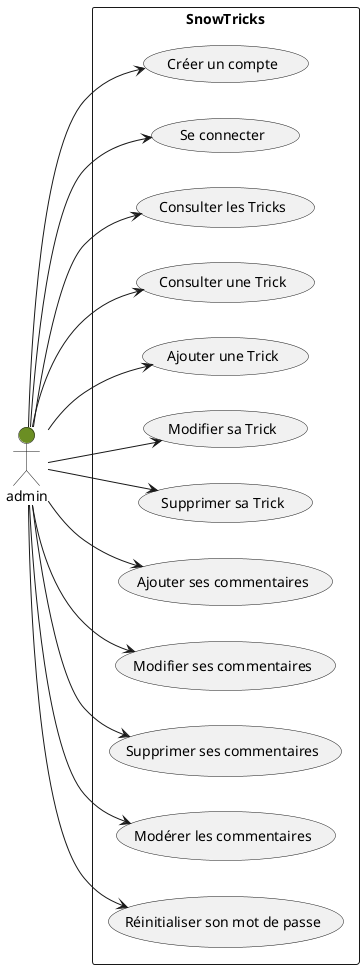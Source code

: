 @startuml admin

left to right direction

actor "admin" as admin #OliveDrab

rectangle SnowTricks{
  usecase "Créer un compte" as UC1
  usecase "Se connecter" as UC2
  usecase "Consulter les Tricks" as UC3
  usecase "Consulter une Trick" as UC4
  usecase "Ajouter une Trick" as UC5
  usecase "Modifier sa Trick" as UC6
  usecase "Supprimer sa Trick" as UC7
  usecase "Ajouter ses commentaires" as UC8
  usecase "Modifier ses commentaires" as UC9
  usecase "Supprimer ses commentaires" as UC10
  usecase "Modérer les commentaires" as UC11
  usecase "Réinitialiser son mot de passe" as UC12
}

admin --> UC1
admin --> UC2
admin --> UC3
admin --> UC4
admin --> UC5
admin --> UC6
admin --> UC7
admin --> UC8
admin --> UC9
admin --> UC10
admin --> UC11
admin --> UC12

@enduml